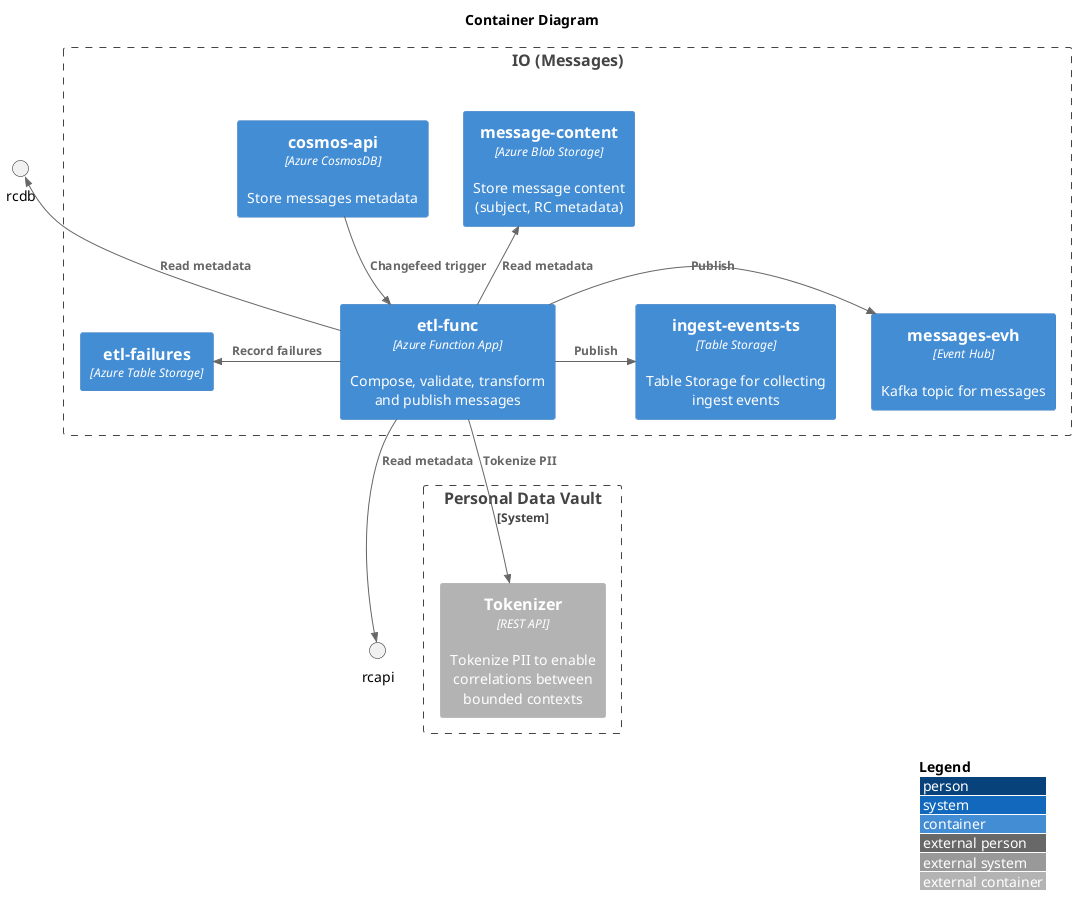 @startuml data-plan-container
!include <C4/C4_Context>
!include <C4/C4_Container>

LAYOUT_WITH_LEGEND()

title Container Diagram

Boundary(io, "IO (Messages)") {
  Container(apidb, "cosmos-api", "Azure CosmosDB", "Store messages metadata")
  Container(msgst, "message-content", "Azure Blob Storage", "Store message content (subject, RC metadata)")
  Container(etlfn, "etl-func", "Azure Function App", "Compose, validate, transform and publish messages")
  Container(msgevh, "messages-evh", "Event Hub", "Kafka topic for messages")
  Container(msgsentevents, "ingest-events-ts", "Table Storage", "Table Storage for collecting ingest events")
  Container(failtable, "etl-failures", "Azure Table Storage")
}

Rel_D(apidb, etlfn, "Changefeed trigger")
Rel_R(etlfn, msgevh, "Publish")
Rel_R(etlfn, msgsentevents, "Publish")

Rel_U(etlfn, msgst, "Read metadata")
Rel_U(etlfn, rcdb, "Read metadata")
Rel_L(etlfn, failtable, "Record failures")

System_Boundary(pdv, "Personal Data Vault") {
  Container_Ext(tok, "Tokenizer", "REST API", "Tokenize PII to enable correlations between bounded contexts")
}

Rel_D(etlfn, tok, "Tokenize PII")
Rel_D(etlfn, rcapi, "Read metadata")

@enduml
